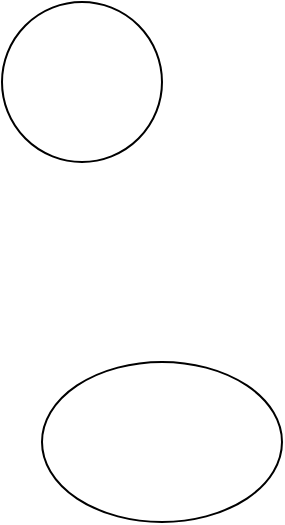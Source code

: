 <mxfile version="27.1.1">
  <diagram name="第 1 页" id="XE4D4whyTb55TcpYocL3">
    <mxGraphModel dx="2058" dy="1146" grid="1" gridSize="10" guides="1" tooltips="1" connect="1" arrows="1" fold="1" page="1" pageScale="1" pageWidth="827" pageHeight="1169" math="0" shadow="0">
      <root>
        <mxCell id="0" />
        <mxCell id="1" parent="0" />
        <mxCell id="Gs0RmnHPfbYZc--f2HxW-1" value="" style="ellipse;whiteSpace=wrap;html=1;aspect=fixed;" vertex="1" parent="1">
          <mxGeometry x="350" y="150" width="80" height="80" as="geometry" />
        </mxCell>
        <mxCell id="Gs0RmnHPfbYZc--f2HxW-2" value="" style="ellipse;whiteSpace=wrap;html=1;" vertex="1" parent="1">
          <mxGeometry x="370" y="330" width="120" height="80" as="geometry" />
        </mxCell>
      </root>
    </mxGraphModel>
  </diagram>
</mxfile>
